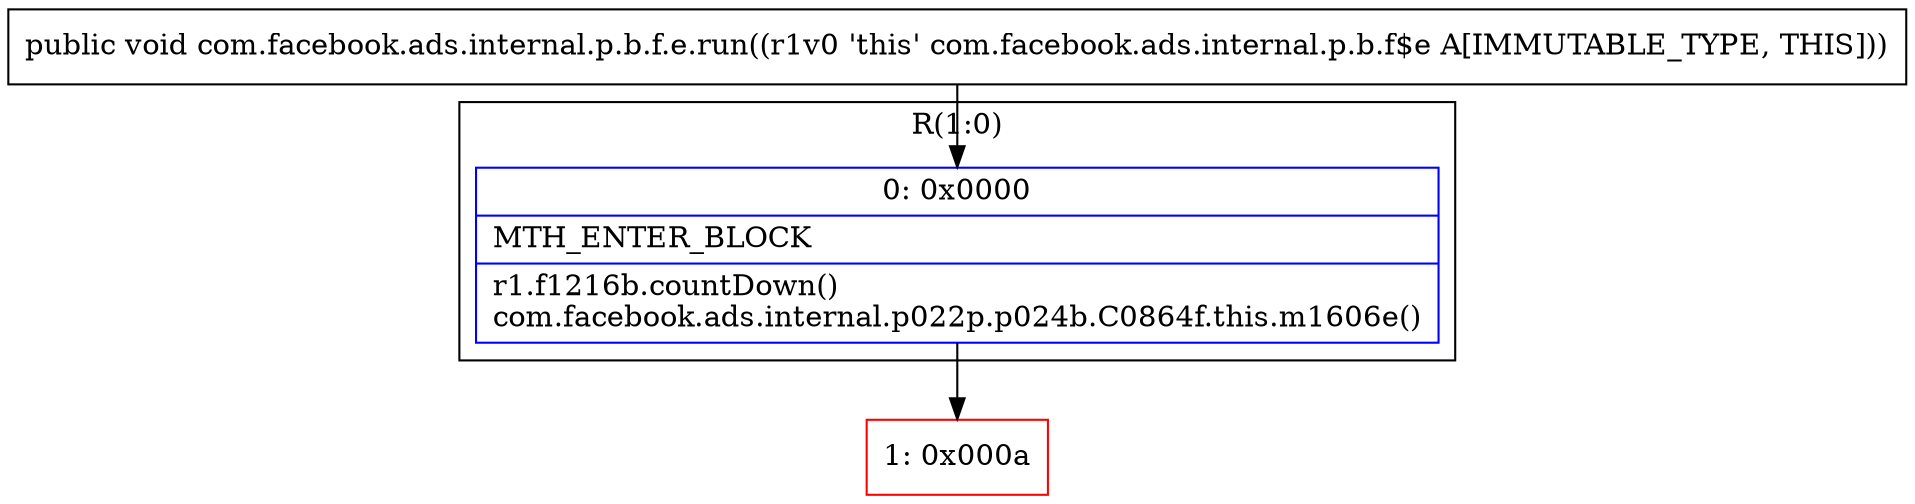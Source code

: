 digraph "CFG forcom.facebook.ads.internal.p.b.f.e.run()V" {
subgraph cluster_Region_340139726 {
label = "R(1:0)";
node [shape=record,color=blue];
Node_0 [shape=record,label="{0\:\ 0x0000|MTH_ENTER_BLOCK\l|r1.f1216b.countDown()\lcom.facebook.ads.internal.p022p.p024b.C0864f.this.m1606e()\l}"];
}
Node_1 [shape=record,color=red,label="{1\:\ 0x000a}"];
MethodNode[shape=record,label="{public void com.facebook.ads.internal.p.b.f.e.run((r1v0 'this' com.facebook.ads.internal.p.b.f$e A[IMMUTABLE_TYPE, THIS])) }"];
MethodNode -> Node_0;
Node_0 -> Node_1;
}

